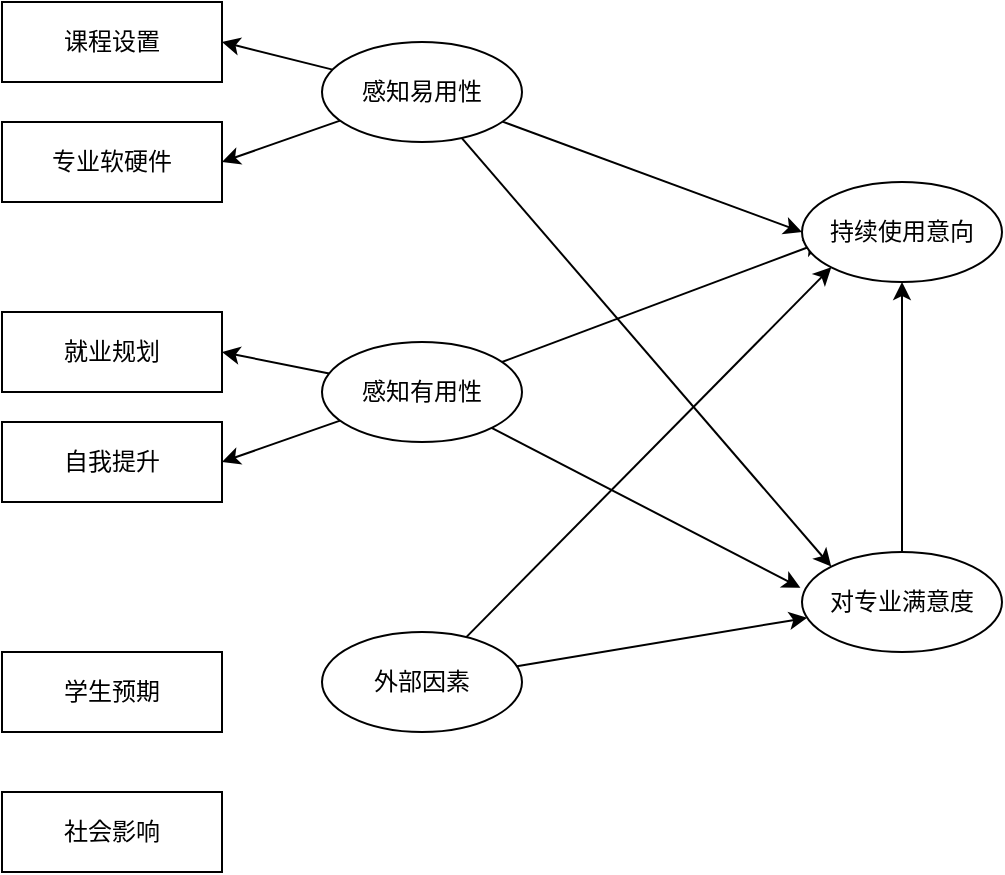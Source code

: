 <mxfile version="20.0.4" type="github">
  <diagram id="vBt3sn6HJDN9qLxEhTRC" name="Page-1">
    <mxGraphModel dx="953" dy="525" grid="1" gridSize="10" guides="1" tooltips="1" connect="1" arrows="1" fold="1" page="1" pageScale="1" pageWidth="827" pageHeight="1169" math="0" shadow="0">
      <root>
        <mxCell id="0" />
        <mxCell id="1" parent="0" />
        <mxCell id="_vG7Ji0lIlUruIlp_eEh-1" style="rounded=0;orthogonalLoop=1;jettySize=auto;html=1;entryX=0;entryY=0.5;entryDx=0;entryDy=0;" edge="1" parent="1" source="4FVPEQLWdU8eQu1aVHbL-1" target="4FVPEQLWdU8eQu1aVHbL-15">
          <mxGeometry relative="1" as="geometry" />
        </mxCell>
        <mxCell id="_vG7Ji0lIlUruIlp_eEh-2" style="edgeStyle=none;rounded=0;orthogonalLoop=1;jettySize=auto;html=1;entryX=0;entryY=0;entryDx=0;entryDy=0;" edge="1" parent="1" source="4FVPEQLWdU8eQu1aVHbL-1" target="4FVPEQLWdU8eQu1aVHbL-5">
          <mxGeometry relative="1" as="geometry" />
        </mxCell>
        <mxCell id="_vG7Ji0lIlUruIlp_eEh-8" style="edgeStyle=none;rounded=0;orthogonalLoop=1;jettySize=auto;html=1;entryX=1;entryY=0.5;entryDx=0;entryDy=0;" edge="1" parent="1" source="4FVPEQLWdU8eQu1aVHbL-1" target="4FVPEQLWdU8eQu1aVHbL-7">
          <mxGeometry relative="1" as="geometry" />
        </mxCell>
        <mxCell id="_vG7Ji0lIlUruIlp_eEh-9" style="edgeStyle=none;rounded=0;orthogonalLoop=1;jettySize=auto;html=1;entryX=1;entryY=0.5;entryDx=0;entryDy=0;" edge="1" parent="1" source="4FVPEQLWdU8eQu1aVHbL-1" target="4FVPEQLWdU8eQu1aVHbL-10">
          <mxGeometry relative="1" as="geometry" />
        </mxCell>
        <mxCell id="4FVPEQLWdU8eQu1aVHbL-1" value="感知易用性" style="ellipse;whiteSpace=wrap;html=1;" parent="1" vertex="1">
          <mxGeometry x="380" y="450" width="100" height="50" as="geometry" />
        </mxCell>
        <mxCell id="_vG7Ji0lIlUruIlp_eEh-3" style="edgeStyle=none;rounded=0;orthogonalLoop=1;jettySize=auto;html=1;entryX=0.1;entryY=0.6;entryDx=0;entryDy=0;entryPerimeter=0;" edge="1" parent="1" source="4FVPEQLWdU8eQu1aVHbL-3" target="4FVPEQLWdU8eQu1aVHbL-15">
          <mxGeometry relative="1" as="geometry" />
        </mxCell>
        <mxCell id="_vG7Ji0lIlUruIlp_eEh-5" style="edgeStyle=none;rounded=0;orthogonalLoop=1;jettySize=auto;html=1;entryX=-0.008;entryY=0.358;entryDx=0;entryDy=0;entryPerimeter=0;" edge="1" parent="1" source="4FVPEQLWdU8eQu1aVHbL-3" target="4FVPEQLWdU8eQu1aVHbL-5">
          <mxGeometry relative="1" as="geometry" />
        </mxCell>
        <mxCell id="_vG7Ji0lIlUruIlp_eEh-11" style="edgeStyle=none;rounded=0;orthogonalLoop=1;jettySize=auto;html=1;entryX=1;entryY=0.5;entryDx=0;entryDy=0;" edge="1" parent="1" source="4FVPEQLWdU8eQu1aVHbL-3" target="4FVPEQLWdU8eQu1aVHbL-6">
          <mxGeometry relative="1" as="geometry" />
        </mxCell>
        <mxCell id="_vG7Ji0lIlUruIlp_eEh-12" style="edgeStyle=none;rounded=0;orthogonalLoop=1;jettySize=auto;html=1;entryX=1;entryY=0.5;entryDx=0;entryDy=0;" edge="1" parent="1" source="4FVPEQLWdU8eQu1aVHbL-3" target="4FVPEQLWdU8eQu1aVHbL-12">
          <mxGeometry relative="1" as="geometry" />
        </mxCell>
        <mxCell id="4FVPEQLWdU8eQu1aVHbL-3" value="感知有用性" style="ellipse;whiteSpace=wrap;html=1;" parent="1" vertex="1">
          <mxGeometry x="380" y="600" width="100" height="50" as="geometry" />
        </mxCell>
        <mxCell id="_vG7Ji0lIlUruIlp_eEh-4" style="edgeStyle=none;rounded=0;orthogonalLoop=1;jettySize=auto;html=1;entryX=0;entryY=1;entryDx=0;entryDy=0;" edge="1" parent="1" source="4FVPEQLWdU8eQu1aVHbL-4" target="4FVPEQLWdU8eQu1aVHbL-15">
          <mxGeometry relative="1" as="geometry" />
        </mxCell>
        <mxCell id="_vG7Ji0lIlUruIlp_eEh-6" style="edgeStyle=none;rounded=0;orthogonalLoop=1;jettySize=auto;html=1;" edge="1" parent="1" source="4FVPEQLWdU8eQu1aVHbL-4" target="4FVPEQLWdU8eQu1aVHbL-5">
          <mxGeometry relative="1" as="geometry" />
        </mxCell>
        <mxCell id="4FVPEQLWdU8eQu1aVHbL-4" value="外部因素" style="ellipse;whiteSpace=wrap;html=1;" parent="1" vertex="1">
          <mxGeometry x="380" y="745" width="100" height="50" as="geometry" />
        </mxCell>
        <mxCell id="_vG7Ji0lIlUruIlp_eEh-7" style="edgeStyle=none;rounded=0;orthogonalLoop=1;jettySize=auto;html=1;" edge="1" parent="1" source="4FVPEQLWdU8eQu1aVHbL-5" target="4FVPEQLWdU8eQu1aVHbL-15">
          <mxGeometry relative="1" as="geometry" />
        </mxCell>
        <mxCell id="4FVPEQLWdU8eQu1aVHbL-5" value="对专业满意度" style="ellipse;whiteSpace=wrap;html=1;" parent="1" vertex="1">
          <mxGeometry x="620" y="705" width="100" height="50" as="geometry" />
        </mxCell>
        <mxCell id="4FVPEQLWdU8eQu1aVHbL-6" value="就业规划" style="rounded=0;whiteSpace=wrap;html=1;" parent="1" vertex="1">
          <mxGeometry x="220" y="585" width="110" height="40" as="geometry" />
        </mxCell>
        <mxCell id="4FVPEQLWdU8eQu1aVHbL-7" value="课程设置" style="rounded=0;whiteSpace=wrap;html=1;" parent="1" vertex="1">
          <mxGeometry x="220" y="430" width="110" height="40" as="geometry" />
        </mxCell>
        <mxCell id="4FVPEQLWdU8eQu1aVHbL-10" value="专业软硬件" style="rounded=0;whiteSpace=wrap;html=1;" parent="1" vertex="1">
          <mxGeometry x="220" y="490" width="110" height="40" as="geometry" />
        </mxCell>
        <mxCell id="4FVPEQLWdU8eQu1aVHbL-12" value="自我提升" style="rounded=0;whiteSpace=wrap;html=1;" parent="1" vertex="1">
          <mxGeometry x="220" y="640" width="110" height="40" as="geometry" />
        </mxCell>
        <mxCell id="4FVPEQLWdU8eQu1aVHbL-13" value="学生预期" style="rounded=0;whiteSpace=wrap;html=1;" parent="1" vertex="1">
          <mxGeometry x="220" y="755" width="110" height="40" as="geometry" />
        </mxCell>
        <mxCell id="4FVPEQLWdU8eQu1aVHbL-15" value="持续使用意向" style="ellipse;whiteSpace=wrap;html=1;" parent="1" vertex="1">
          <mxGeometry x="620" y="520" width="100" height="50" as="geometry" />
        </mxCell>
        <mxCell id="4FVPEQLWdU8eQu1aVHbL-16" value="社会影响" style="rounded=0;whiteSpace=wrap;html=1;" parent="1" vertex="1">
          <mxGeometry x="220" y="825" width="110" height="40" as="geometry" />
        </mxCell>
      </root>
    </mxGraphModel>
  </diagram>
</mxfile>
